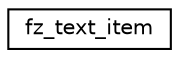 digraph "Graphical Class Hierarchy"
{
 // LATEX_PDF_SIZE
  edge [fontname="Helvetica",fontsize="10",labelfontname="Helvetica",labelfontsize="10"];
  node [fontname="Helvetica",fontsize="10",shape=record];
  rankdir="LR";
  Node0 [label="fz_text_item",height=0.2,width=0.4,color="black", fillcolor="white", style="filled",URL="$structfz__text__item.html",tooltip=" "];
}
